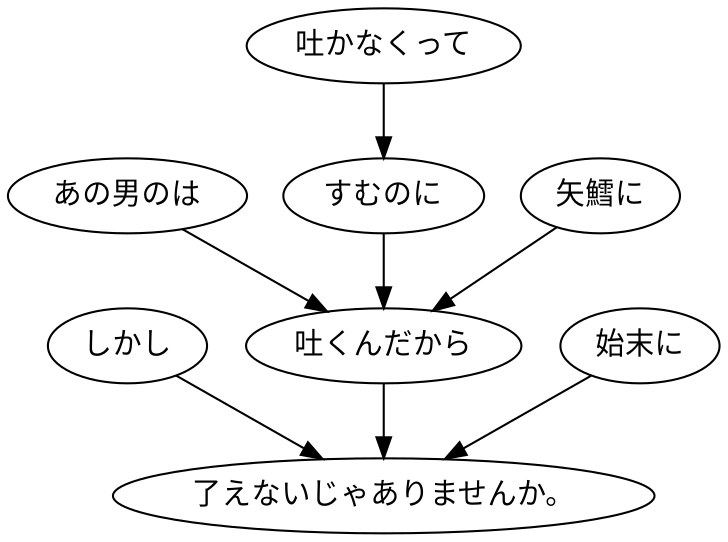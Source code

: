 digraph graph2131 {
	node0 [label="しかし"];
	node1 [label="あの男のは"];
	node2 [label="吐かなくって"];
	node3 [label="すむのに"];
	node4 [label="矢鱈に"];
	node5 [label="吐くんだから"];
	node6 [label="始末に"];
	node7 [label="了えないじゃありませんか。"];
	node0 -> node7;
	node1 -> node5;
	node2 -> node3;
	node3 -> node5;
	node4 -> node5;
	node5 -> node7;
	node6 -> node7;
}
